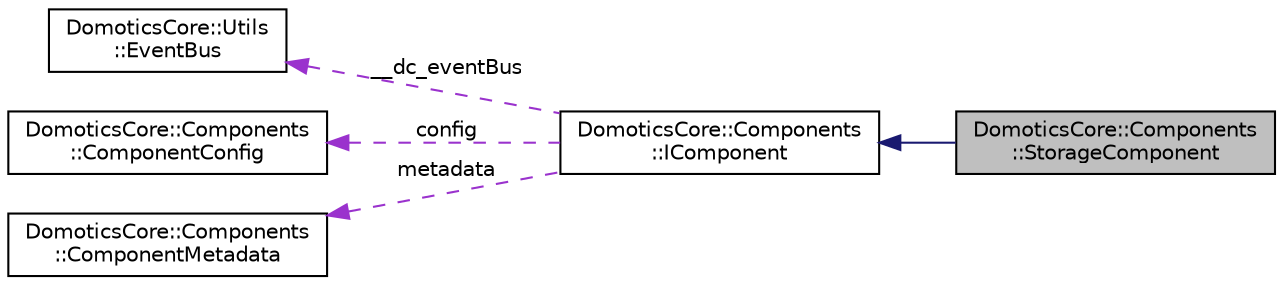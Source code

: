 digraph "DomoticsCore::Components::StorageComponent"
{
 // LATEX_PDF_SIZE
  edge [fontname="Helvetica",fontsize="10",labelfontname="Helvetica",labelfontsize="10"];
  node [fontname="Helvetica",fontsize="10",shape=record];
  rankdir="LR";
  Node1 [label="DomoticsCore::Components\l::StorageComponent",height=0.2,width=0.4,color="black", fillcolor="grey75", style="filled", fontcolor="black",tooltip="Key-value storage manager wrapping ESP32 Preferences with caching and maintenance."];
  Node2 -> Node1 [dir="back",color="midnightblue",fontsize="10",style="solid",fontname="Helvetica"];
  Node2 [label="DomoticsCore::Components\l::IComponent",height=0.2,width=0.4,color="black", fillcolor="white", style="filled",URL="$classDomoticsCore_1_1Components_1_1IComponent.html",tooltip="Base interface for all DomoticsCore components Provides lifecycle management, dependency resolution,..."];
  Node3 -> Node2 [dir="back",color="darkorchid3",fontsize="10",style="dashed",label=" __dc_eventBus" ,fontname="Helvetica"];
  Node3 [label="DomoticsCore::Utils\l::EventBus",height=0.2,width=0.4,color="black", fillcolor="white", style="filled",URL="$classDomoticsCore_1_1Utils_1_1EventBus.html",tooltip=" "];
  Node4 -> Node2 [dir="back",color="darkorchid3",fontsize="10",style="dashed",label=" config" ,fontname="Helvetica"];
  Node4 [label="DomoticsCore::Components\l::ComponentConfig",height=0.2,width=0.4,color="black", fillcolor="white", style="filled",URL="$classDomoticsCore_1_1Components_1_1ComponentConfig.html",tooltip="Component configuration base class."];
  Node5 -> Node2 [dir="back",color="darkorchid3",fontsize="10",style="dashed",label=" metadata" ,fontname="Helvetica"];
  Node5 [label="DomoticsCore::Components\l::ComponentMetadata",height=0.2,width=0.4,color="black", fillcolor="white", style="filled",URL="$structDomoticsCore_1_1Components_1_1ComponentMetadata.html",tooltip="Component metadata information."];
}
